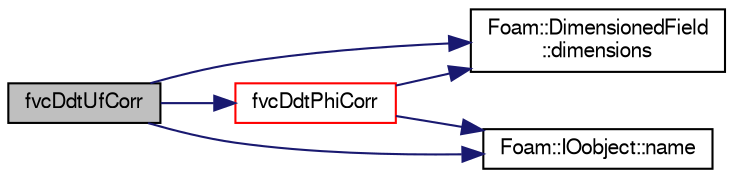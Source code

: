 digraph "fvcDdtUfCorr"
{
  bgcolor="transparent";
  edge [fontname="FreeSans",fontsize="10",labelfontname="FreeSans",labelfontsize="10"];
  node [fontname="FreeSans",fontsize="10",shape=record];
  rankdir="LR";
  Node83 [label="fvcDdtUfCorr",height=0.2,width=0.4,color="black", fillcolor="grey75", style="filled", fontcolor="black"];
  Node83 -> Node84 [color="midnightblue",fontsize="10",style="solid",fontname="FreeSans"];
  Node84 [label="Foam::DimensionedField\l::dimensions",height=0.2,width=0.4,color="black",URL="$a26390.html#a66989c1e0666e0d0c93a2056ce75599e",tooltip="Return dimensions. "];
  Node83 -> Node85 [color="midnightblue",fontsize="10",style="solid",fontname="FreeSans"];
  Node85 [label="fvcDdtPhiCorr",height=0.2,width=0.4,color="red",URL="$a22502.html#a100e7398ba195f22c386944305360bcc"];
  Node85 -> Node84 [color="midnightblue",fontsize="10",style="solid",fontname="FreeSans"];
  Node85 -> Node87 [color="midnightblue",fontsize="10",style="solid",fontname="FreeSans"];
  Node87 [label="Foam::IOobject::name",height=0.2,width=0.4,color="black",URL="$a26142.html#acc80e00a8ac919288fb55bd14cc88bf6",tooltip="Return name. "];
  Node83 -> Node87 [color="midnightblue",fontsize="10",style="solid",fontname="FreeSans"];
}
